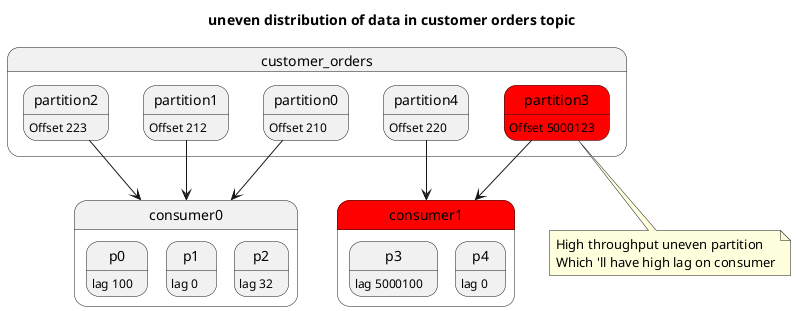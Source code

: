 @startuml

title "uneven distribution of data in customer orders topic"


state customer_orders {
    partition0: Offset 210
    partition1: Offset 212
    partition2: Offset 223
    partition3: Offset 5000123
    partition4: Offset 220
}

state partition3 #Red

state consumer0 {
    p0:lag 100
    p1:lag 0
    p2:lag 32
}

state consumer1 #Red {
    p3:lag 5000100
    p4:lag 0
}

partition0 --> consumer0
partition1 --> consumer0
partition2 --> consumer0

partition3 --> consumer1
partition4 --> consumer1

note bottom of partition3
    High throughput uneven partition
    Which 'll have high lag on consumer
end note


@enduml

